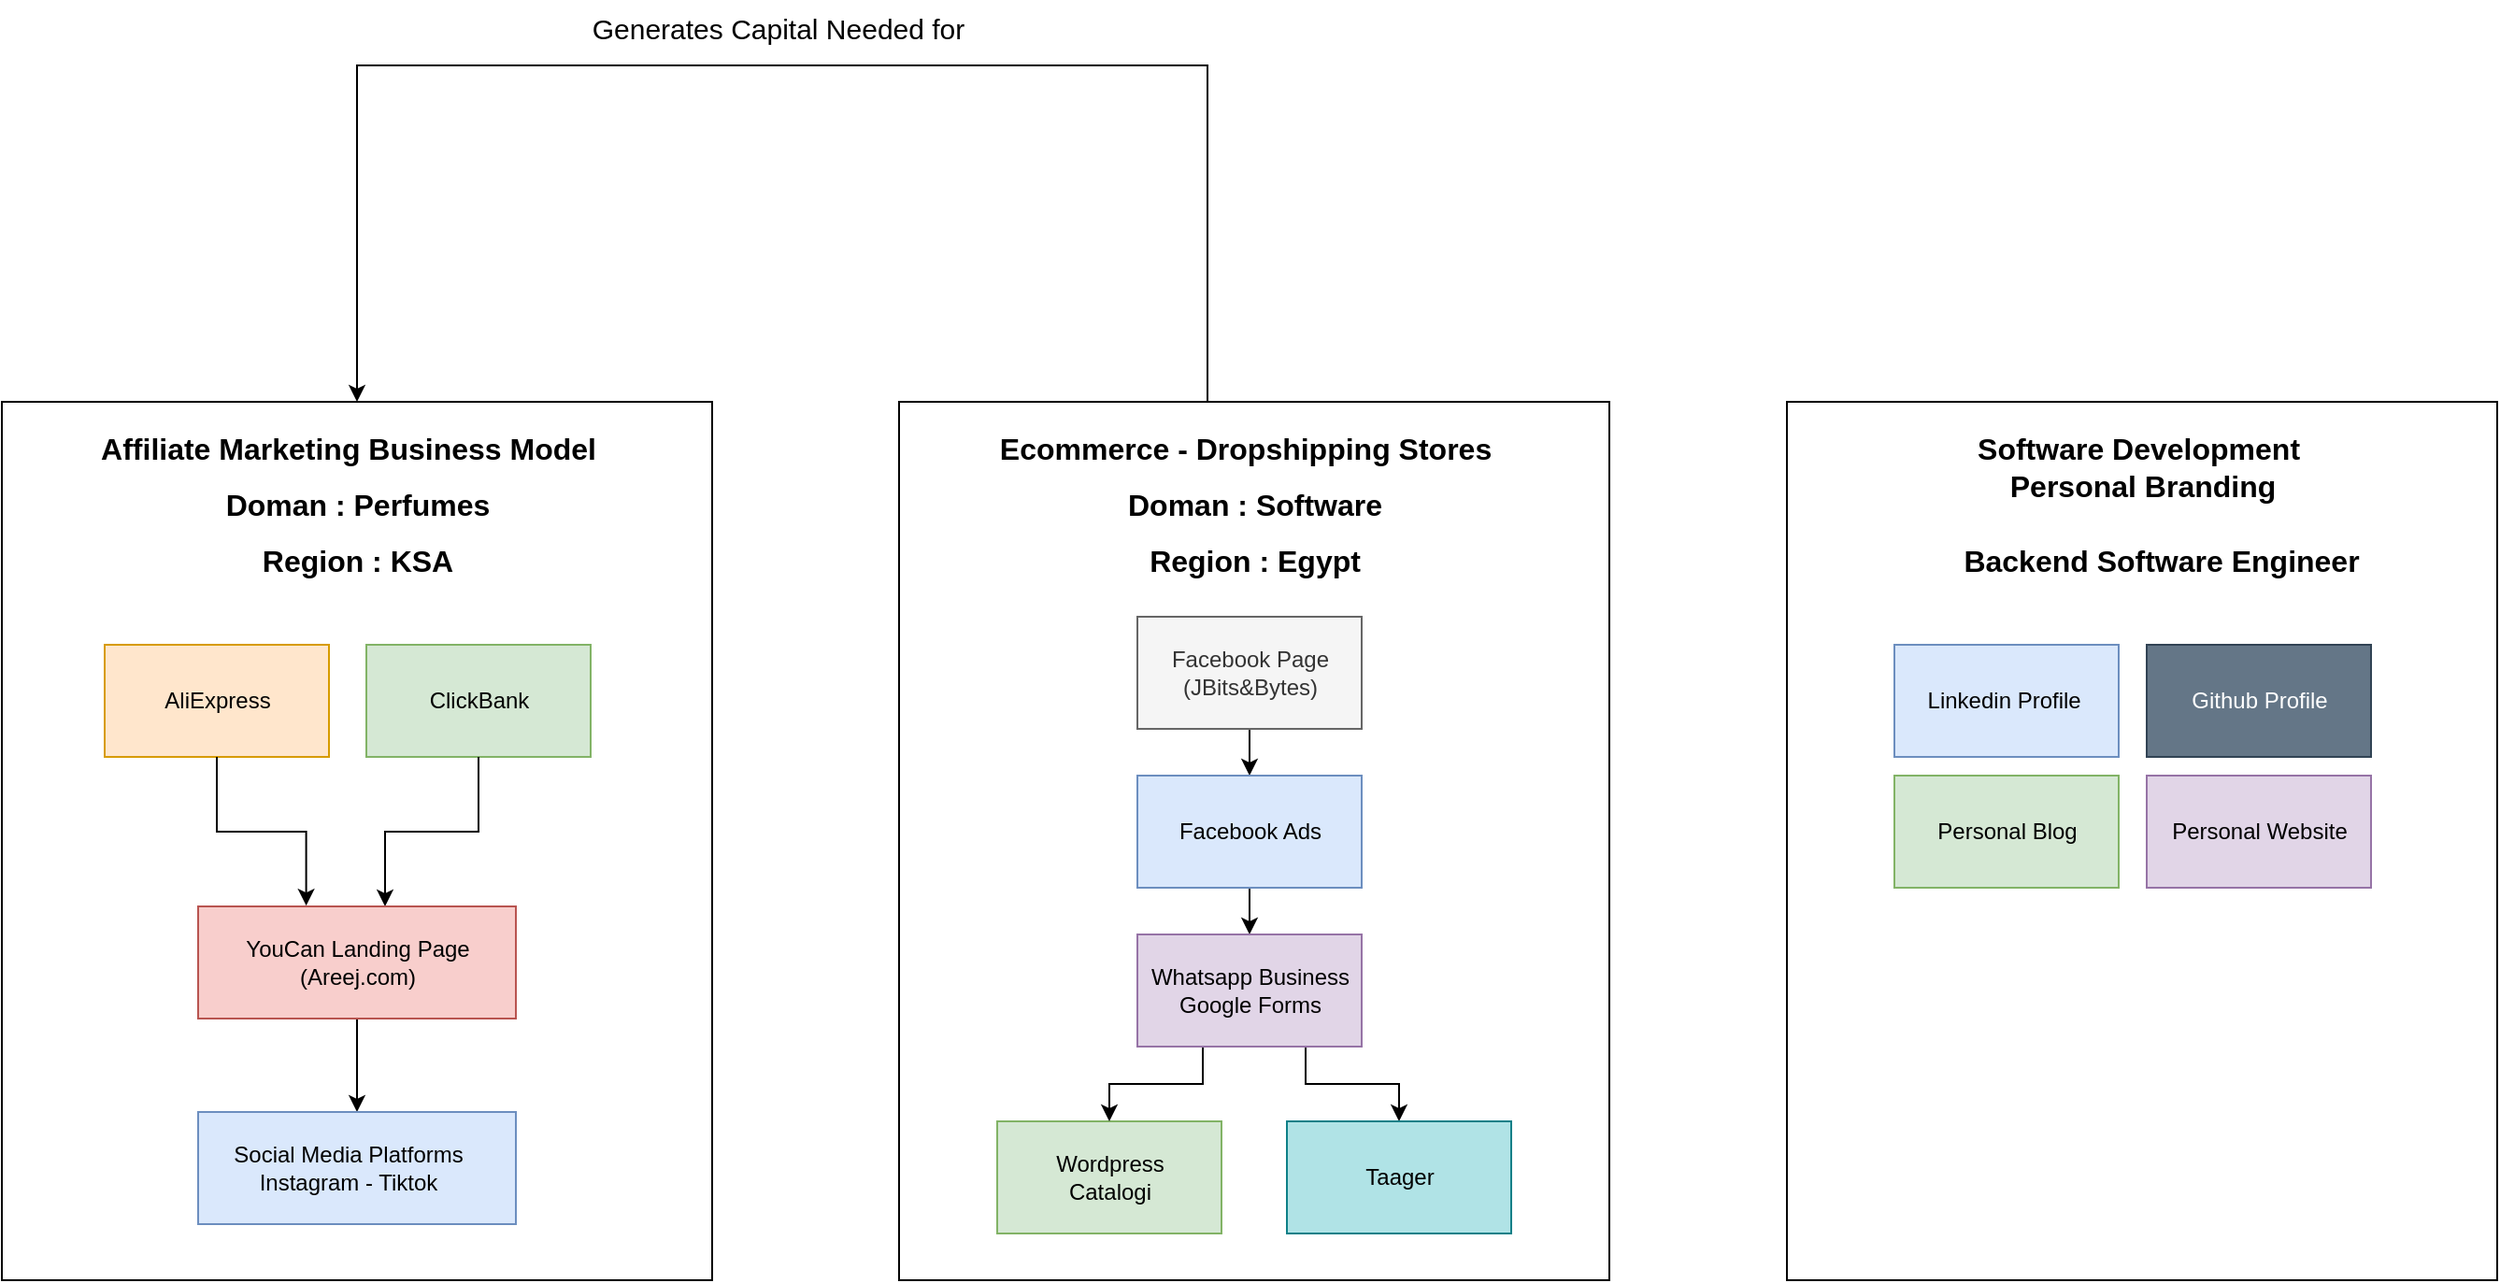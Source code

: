 <mxfile version="20.2.7" type="device"><diagram id="r9aAGMJwDQKvzhDu29HH" name="Page-1"><mxGraphModel dx="1929" dy="1071" grid="1" gridSize="10" guides="1" tooltips="1" connect="1" arrows="1" fold="1" page="1" pageScale="1" pageWidth="850" pageHeight="1100" math="0" shadow="0"><root><mxCell id="0"/><mxCell id="1" parent="0"/><mxCell id="PQsvqmEffJPa8_Gs-6O8-12" value="" style="rounded=0;whiteSpace=wrap;html=1;" vertex="1" parent="1"><mxGeometry x="205" y="370" width="380" height="470" as="geometry"/></mxCell><mxCell id="PQsvqmEffJPa8_Gs-6O8-1" value="" style="rounded=0;whiteSpace=wrap;html=1;fillColor=#ffe6cc;strokeColor=#d79b00;" vertex="1" parent="1"><mxGeometry x="260" y="500" width="120" height="60" as="geometry"/></mxCell><mxCell id="PQsvqmEffJPa8_Gs-6O8-2" value="" style="rounded=0;whiteSpace=wrap;html=1;fillColor=#d5e8d4;strokeColor=#82b366;" vertex="1" parent="1"><mxGeometry x="400" y="500" width="120" height="60" as="geometry"/></mxCell><mxCell id="PQsvqmEffJPa8_Gs-6O8-9" style="edgeStyle=orthogonalEdgeStyle;rounded=0;orthogonalLoop=1;jettySize=auto;html=1;entryX=0.34;entryY=-0.007;entryDx=0;entryDy=0;entryPerimeter=0;exitX=0.5;exitY=1;exitDx=0;exitDy=0;" edge="1" parent="1" source="PQsvqmEffJPa8_Gs-6O8-1" target="PQsvqmEffJPa8_Gs-6O8-5"><mxGeometry relative="1" as="geometry"/></mxCell><mxCell id="PQsvqmEffJPa8_Gs-6O8-3" value="AliExpress" style="text;html=1;align=center;verticalAlign=middle;resizable=0;points=[];autosize=1;strokeColor=none;fillColor=none;" vertex="1" parent="1"><mxGeometry x="280" y="515" width="80" height="30" as="geometry"/></mxCell><mxCell id="PQsvqmEffJPa8_Gs-6O8-10" style="edgeStyle=orthogonalEdgeStyle;rounded=0;orthogonalLoop=1;jettySize=auto;html=1;exitX=0.5;exitY=1;exitDx=0;exitDy=0;" edge="1" parent="1" source="PQsvqmEffJPa8_Gs-6O8-2" target="PQsvqmEffJPa8_Gs-6O8-5"><mxGeometry relative="1" as="geometry"><mxPoint x="410" y="620" as="targetPoint"/><Array as="points"><mxPoint x="460" y="600"/><mxPoint x="410" y="600"/></Array></mxGeometry></mxCell><mxCell id="PQsvqmEffJPa8_Gs-6O8-4" value="ClickBank" style="text;html=1;align=center;verticalAlign=middle;resizable=0;points=[];autosize=1;strokeColor=none;fillColor=none;" vertex="1" parent="1"><mxGeometry x="420" y="515" width="80" height="30" as="geometry"/></mxCell><mxCell id="PQsvqmEffJPa8_Gs-6O8-11" style="edgeStyle=orthogonalEdgeStyle;rounded=0;orthogonalLoop=1;jettySize=auto;html=1;exitX=0.5;exitY=1;exitDx=0;exitDy=0;" edge="1" parent="1" source="PQsvqmEffJPa8_Gs-6O8-5" target="PQsvqmEffJPa8_Gs-6O8-7"><mxGeometry relative="1" as="geometry"/></mxCell><mxCell id="PQsvqmEffJPa8_Gs-6O8-5" value="" style="rounded=0;whiteSpace=wrap;html=1;fillColor=#f8cecc;strokeColor=#b85450;" vertex="1" parent="1"><mxGeometry x="310" y="640" width="170" height="60" as="geometry"/></mxCell><mxCell id="PQsvqmEffJPa8_Gs-6O8-6" value="YouCan Landing Page&lt;br&gt;(Areej.com)" style="text;html=1;align=center;verticalAlign=middle;resizable=0;points=[];autosize=1;strokeColor=none;fillColor=none;" vertex="1" parent="1"><mxGeometry x="325" y="650" width="140" height="40" as="geometry"/></mxCell><mxCell id="PQsvqmEffJPa8_Gs-6O8-7" value="" style="rounded=0;whiteSpace=wrap;html=1;fillColor=#dae8fc;strokeColor=#6c8ebf;" vertex="1" parent="1"><mxGeometry x="310" y="750" width="170" height="60" as="geometry"/></mxCell><mxCell id="PQsvqmEffJPa8_Gs-6O8-8" value="Social Media Platforms&lt;br&gt;Instagram - Tiktok" style="text;html=1;align=center;verticalAlign=middle;resizable=0;points=[];autosize=1;strokeColor=none;fillColor=none;" vertex="1" parent="1"><mxGeometry x="315" y="760" width="150" height="40" as="geometry"/></mxCell><mxCell id="PQsvqmEffJPa8_Gs-6O8-13" value="&lt;font style=&quot;font-size: 16px;&quot;&gt;&lt;b&gt;Affiliate Marketing Business Model&lt;/b&gt;&lt;/font&gt;" style="text;html=1;align=center;verticalAlign=middle;resizable=0;points=[];autosize=1;strokeColor=none;fillColor=none;" vertex="1" parent="1"><mxGeometry x="245" y="380" width="290" height="30" as="geometry"/></mxCell><mxCell id="PQsvqmEffJPa8_Gs-6O8-14" value="&lt;font style=&quot;font-size: 16px;&quot;&gt;&lt;b&gt;Doman : Perfumes&lt;/b&gt;&lt;/font&gt;" style="text;html=1;align=center;verticalAlign=middle;resizable=0;points=[];autosize=1;strokeColor=none;fillColor=none;" vertex="1" parent="1"><mxGeometry x="315" y="410" width="160" height="30" as="geometry"/></mxCell><mxCell id="PQsvqmEffJPa8_Gs-6O8-15" value="&lt;font style=&quot;font-size: 16px;&quot;&gt;&lt;b&gt;Region : KSA&lt;/b&gt;&lt;/font&gt;" style="text;html=1;align=center;verticalAlign=middle;resizable=0;points=[];autosize=1;strokeColor=none;fillColor=none;" vertex="1" parent="1"><mxGeometry x="330" y="440" width="130" height="30" as="geometry"/></mxCell><mxCell id="PQsvqmEffJPa8_Gs-6O8-31" style="edgeStyle=orthogonalEdgeStyle;rounded=0;orthogonalLoop=1;jettySize=auto;html=1;entryX=0.5;entryY=0;entryDx=0;entryDy=0;fontSize=15;exitX=0.5;exitY=0;exitDx=0;exitDy=0;" edge="1" parent="1" source="PQsvqmEffJPa8_Gs-6O8-16" target="PQsvqmEffJPa8_Gs-6O8-12"><mxGeometry relative="1" as="geometry"><Array as="points"><mxPoint x="850" y="370"/><mxPoint x="850" y="190"/><mxPoint x="395" y="190"/></Array></mxGeometry></mxCell><mxCell id="PQsvqmEffJPa8_Gs-6O8-16" value="" style="rounded=0;whiteSpace=wrap;html=1;" vertex="1" parent="1"><mxGeometry x="685" y="370" width="380" height="470" as="geometry"/></mxCell><mxCell id="PQsvqmEffJPa8_Gs-6O8-17" value="&lt;font style=&quot;font-size: 16px;&quot;&gt;&lt;b&gt;Ecommerce - Dropshipping Stores&lt;/b&gt;&lt;/font&gt;" style="text;html=1;align=center;verticalAlign=middle;resizable=0;points=[];autosize=1;strokeColor=none;fillColor=none;" vertex="1" parent="1"><mxGeometry x="725" y="380" width="290" height="30" as="geometry"/></mxCell><mxCell id="PQsvqmEffJPa8_Gs-6O8-18" value="&lt;font style=&quot;font-size: 16px;&quot;&gt;&lt;b&gt;Doman : Software&lt;/b&gt;&lt;/font&gt;" style="text;html=1;align=center;verticalAlign=middle;resizable=0;points=[];autosize=1;strokeColor=none;fillColor=none;" vertex="1" parent="1"><mxGeometry x="795" y="410" width="160" height="30" as="geometry"/></mxCell><mxCell id="PQsvqmEffJPa8_Gs-6O8-19" value="&lt;font style=&quot;font-size: 16px;&quot;&gt;&lt;b&gt;Region : Egypt&lt;/b&gt;&lt;/font&gt;" style="text;html=1;align=center;verticalAlign=middle;resizable=0;points=[];autosize=1;strokeColor=none;fillColor=none;" vertex="1" parent="1"><mxGeometry x="805" y="440" width="140" height="30" as="geometry"/></mxCell><mxCell id="PQsvqmEffJPa8_Gs-6O8-26" style="edgeStyle=orthogonalEdgeStyle;rounded=0;orthogonalLoop=1;jettySize=auto;html=1;entryX=0.5;entryY=0;entryDx=0;entryDy=0;fontSize=15;" edge="1" parent="1" source="PQsvqmEffJPa8_Gs-6O8-20" target="PQsvqmEffJPa8_Gs-6O8-21"><mxGeometry relative="1" as="geometry"/></mxCell><mxCell id="PQsvqmEffJPa8_Gs-6O8-20" value="Facebook Page&lt;br&gt;(JBits&amp;amp;Bytes)" style="rounded=0;whiteSpace=wrap;html=1;fillColor=#f5f5f5;strokeColor=#666666;fontColor=#333333;" vertex="1" parent="1"><mxGeometry x="812.5" y="485" width="120" height="60" as="geometry"/></mxCell><mxCell id="PQsvqmEffJPa8_Gs-6O8-35" style="edgeStyle=orthogonalEdgeStyle;rounded=0;orthogonalLoop=1;jettySize=auto;html=1;fontSize=15;" edge="1" parent="1" source="PQsvqmEffJPa8_Gs-6O8-21" target="PQsvqmEffJPa8_Gs-6O8-33"><mxGeometry relative="1" as="geometry"/></mxCell><mxCell id="PQsvqmEffJPa8_Gs-6O8-21" value="Facebook Ads" style="rounded=0;whiteSpace=wrap;html=1;fillColor=#dae8fc;strokeColor=#6c8ebf;" vertex="1" parent="1"><mxGeometry x="812.5" y="570" width="120" height="60" as="geometry"/></mxCell><mxCell id="PQsvqmEffJPa8_Gs-6O8-22" value="Wordpress&lt;br&gt;Catalogi" style="rounded=0;whiteSpace=wrap;html=1;fillColor=#d5e8d4;strokeColor=#82b366;" vertex="1" parent="1"><mxGeometry x="737.5" y="755" width="120" height="60" as="geometry"/></mxCell><mxCell id="PQsvqmEffJPa8_Gs-6O8-23" value="" style="rounded=0;whiteSpace=wrap;html=1;" vertex="1" parent="1"><mxGeometry x="1160" y="370" width="380" height="470" as="geometry"/></mxCell><mxCell id="PQsvqmEffJPa8_Gs-6O8-24" value="&lt;font style=&quot;font-size: 16px;&quot;&gt;&lt;b&gt;Software Development&amp;nbsp;&lt;br&gt;Personal Branding&lt;br&gt;&lt;/b&gt;&lt;/font&gt;" style="text;html=1;align=center;verticalAlign=middle;resizable=0;points=[];autosize=1;strokeColor=none;fillColor=none;" vertex="1" parent="1"><mxGeometry x="1250" y="380" width="200" height="50" as="geometry"/></mxCell><mxCell id="PQsvqmEffJPa8_Gs-6O8-25" value="Linkedin Profile&amp;nbsp;" style="rounded=0;whiteSpace=wrap;html=1;fillColor=#dae8fc;strokeColor=#6c8ebf;" vertex="1" parent="1"><mxGeometry x="1217.5" y="500" width="120" height="60" as="geometry"/></mxCell><mxCell id="PQsvqmEffJPa8_Gs-6O8-28" value="Github Profile" style="rounded=0;whiteSpace=wrap;html=1;fillColor=#647687;strokeColor=#314354;fontColor=#ffffff;" vertex="1" parent="1"><mxGeometry x="1352.5" y="500" width="120" height="60" as="geometry"/></mxCell><mxCell id="PQsvqmEffJPa8_Gs-6O8-29" value="Personal Website" style="rounded=0;whiteSpace=wrap;html=1;fillColor=#e1d5e7;strokeColor=#9673a6;" vertex="1" parent="1"><mxGeometry x="1352.5" y="570" width="120" height="60" as="geometry"/></mxCell><mxCell id="PQsvqmEffJPa8_Gs-6O8-30" value="Personal Blog" style="rounded=0;whiteSpace=wrap;html=1;fillColor=#d5e8d4;strokeColor=#82b366;" vertex="1" parent="1"><mxGeometry x="1217.5" y="570" width="120" height="60" as="geometry"/></mxCell><mxCell id="PQsvqmEffJPa8_Gs-6O8-36" style="edgeStyle=orthogonalEdgeStyle;rounded=0;orthogonalLoop=1;jettySize=auto;html=1;fontSize=15;" edge="1" parent="1" source="PQsvqmEffJPa8_Gs-6O8-33" target="PQsvqmEffJPa8_Gs-6O8-22"><mxGeometry relative="1" as="geometry"><Array as="points"><mxPoint x="847.5" y="735"/><mxPoint x="797.5" y="735"/></Array></mxGeometry></mxCell><mxCell id="PQsvqmEffJPa8_Gs-6O8-40" style="edgeStyle=orthogonalEdgeStyle;rounded=0;orthogonalLoop=1;jettySize=auto;html=1;exitX=0.75;exitY=1;exitDx=0;exitDy=0;fontSize=15;" edge="1" parent="1" source="PQsvqmEffJPa8_Gs-6O8-33" target="PQsvqmEffJPa8_Gs-6O8-39"><mxGeometry relative="1" as="geometry"/></mxCell><mxCell id="PQsvqmEffJPa8_Gs-6O8-33" value="Whatsapp Business&lt;br&gt;Google Forms" style="rounded=0;whiteSpace=wrap;html=1;fillColor=#e1d5e7;strokeColor=#9673a6;" vertex="1" parent="1"><mxGeometry x="812.5" y="655" width="120" height="60" as="geometry"/></mxCell><mxCell id="PQsvqmEffJPa8_Gs-6O8-37" value="&lt;font style=&quot;font-size: 16px;&quot;&gt;&lt;b&gt;Backend Software Engineer&lt;br&gt;&lt;/b&gt;&lt;/font&gt;" style="text;html=1;align=center;verticalAlign=middle;resizable=0;points=[];autosize=1;strokeColor=none;fillColor=none;" vertex="1" parent="1"><mxGeometry x="1240" y="440" width="240" height="30" as="geometry"/></mxCell><mxCell id="PQsvqmEffJPa8_Gs-6O8-38" value="Generates Capital Needed for" style="text;html=1;align=center;verticalAlign=middle;resizable=0;points=[];autosize=1;strokeColor=none;fillColor=none;fontSize=15;" vertex="1" parent="1"><mxGeometry x="510" y="155" width="220" height="30" as="geometry"/></mxCell><mxCell id="PQsvqmEffJPa8_Gs-6O8-39" value="Taager" style="rounded=0;whiteSpace=wrap;html=1;fillColor=#b0e3e6;strokeColor=#0e8088;" vertex="1" parent="1"><mxGeometry x="892.5" y="755" width="120" height="60" as="geometry"/></mxCell></root></mxGraphModel></diagram></mxfile>